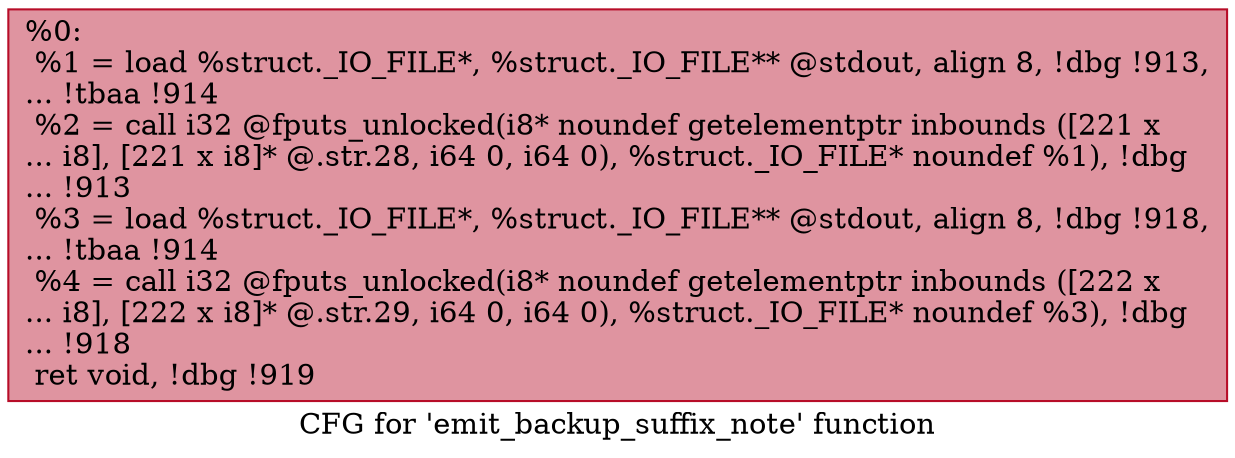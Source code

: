 digraph "CFG for 'emit_backup_suffix_note' function" {
	label="CFG for 'emit_backup_suffix_note' function";

	Node0xb670c0 [shape=record,color="#b70d28ff", style=filled, fillcolor="#b70d2870",label="{%0:\l  %1 = load %struct._IO_FILE*, %struct._IO_FILE** @stdout, align 8, !dbg !913,\l... !tbaa !914\l  %2 = call i32 @fputs_unlocked(i8* noundef getelementptr inbounds ([221 x\l... i8], [221 x i8]* @.str.28, i64 0, i64 0), %struct._IO_FILE* noundef %1), !dbg\l... !913\l  %3 = load %struct._IO_FILE*, %struct._IO_FILE** @stdout, align 8, !dbg !918,\l... !tbaa !914\l  %4 = call i32 @fputs_unlocked(i8* noundef getelementptr inbounds ([222 x\l... i8], [222 x i8]* @.str.29, i64 0, i64 0), %struct._IO_FILE* noundef %3), !dbg\l... !918\l  ret void, !dbg !919\l}"];
}
